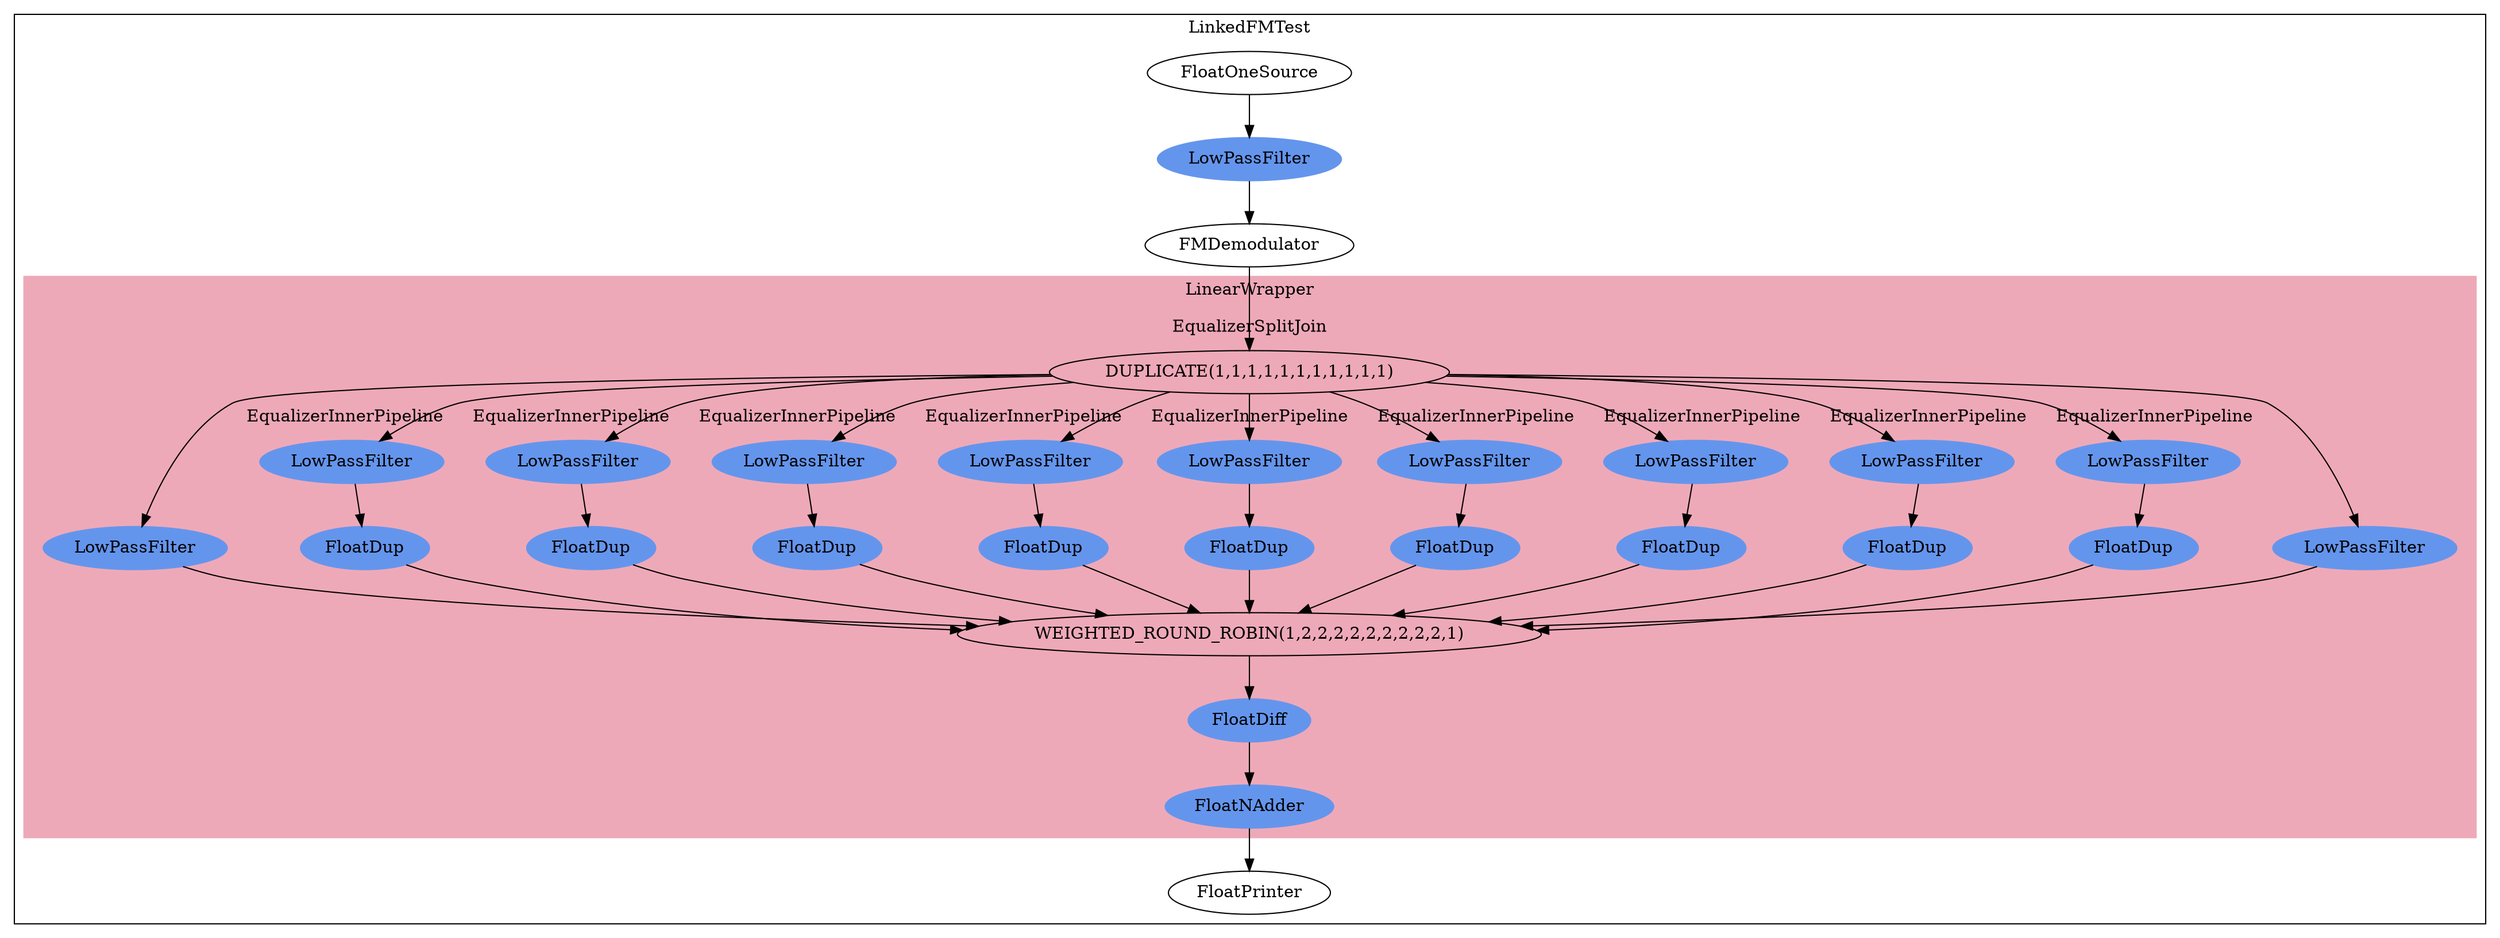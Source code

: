 digraph streamit {
subgraph cluster_node1 {
 label="LinkedFMTest";
node2 [ label="FloatOneSource" ]
node3 [ color=cornflowerblue, style=filled, label="LowPassFilter" ]
node2 -> node3
node4 [ label="FMDemodulator" ]
node3 -> node4
subgraph cluster_node5 {
 color=pink2;
 style=filled;
 label="LinearWrapper\n";
subgraph cluster_node6 {
 color=pink2;
 style=filled;
 label="EqualizerSplitJoin\n";
node7 [ label="DUPLICATE(1,1,1,1,1,1,1,1,1,1,1)" ]
node8 [ label="WEIGHTED_ROUND_ROBIN(1,2,2,2,2,2,2,2,2,2,1)" ]
node9 [ color=cornflowerblue, style=filled, label="LowPassFilter" ]
node7 -> node9
node9 -> node8
subgraph cluster_node10 {
 color=pink2;
 style=filled;
 label="EqualizerInnerPipeline\n";
node11 [ color=cornflowerblue, style=filled, label="LowPassFilter" ]
node12 [ color=cornflowerblue, style=filled, label="FloatDup" ]
node11 -> node12
}
node7 -> node11
node12 -> node8
subgraph cluster_node13 {
 color=pink2;
 style=filled;
 label="EqualizerInnerPipeline\n";
node14 [ color=cornflowerblue, style=filled, label="LowPassFilter" ]
node15 [ color=cornflowerblue, style=filled, label="FloatDup" ]
node14 -> node15
}
node7 -> node14
node15 -> node8
subgraph cluster_node16 {
 color=pink2;
 style=filled;
 label="EqualizerInnerPipeline\n";
node17 [ color=cornflowerblue, style=filled, label="LowPassFilter" ]
node18 [ color=cornflowerblue, style=filled, label="FloatDup" ]
node17 -> node18
}
node7 -> node17
node18 -> node8
subgraph cluster_node19 {
 color=pink2;
 style=filled;
 label="EqualizerInnerPipeline\n";
node20 [ color=cornflowerblue, style=filled, label="LowPassFilter" ]
node21 [ color=cornflowerblue, style=filled, label="FloatDup" ]
node20 -> node21
}
node7 -> node20
node21 -> node8
subgraph cluster_node22 {
 color=pink2;
 style=filled;
 label="EqualizerInnerPipeline\n";
node23 [ color=cornflowerblue, style=filled, label="LowPassFilter" ]
node24 [ color=cornflowerblue, style=filled, label="FloatDup" ]
node23 -> node24
}
node7 -> node23
node24 -> node8
subgraph cluster_node25 {
 color=pink2;
 style=filled;
 label="EqualizerInnerPipeline\n";
node26 [ color=cornflowerblue, style=filled, label="LowPassFilter" ]
node27 [ color=cornflowerblue, style=filled, label="FloatDup" ]
node26 -> node27
}
node7 -> node26
node27 -> node8
subgraph cluster_node28 {
 color=pink2;
 style=filled;
 label="EqualizerInnerPipeline\n";
node29 [ color=cornflowerblue, style=filled, label="LowPassFilter" ]
node30 [ color=cornflowerblue, style=filled, label="FloatDup" ]
node29 -> node30
}
node7 -> node29
node30 -> node8
subgraph cluster_node31 {
 color=pink2;
 style=filled;
 label="EqualizerInnerPipeline\n";
node32 [ color=cornflowerblue, style=filled, label="LowPassFilter" ]
node33 [ color=cornflowerblue, style=filled, label="FloatDup" ]
node32 -> node33
}
node7 -> node32
node33 -> node8
subgraph cluster_node34 {
 color=pink2;
 style=filled;
 label="EqualizerInnerPipeline\n";
node35 [ color=cornflowerblue, style=filled, label="LowPassFilter" ]
node36 [ color=cornflowerblue, style=filled, label="FloatDup" ]
node35 -> node36
}
node7 -> node35
node36 -> node8
node37 [ color=cornflowerblue, style=filled, label="LowPassFilter" ]
node7 -> node37
node37 -> node8
}
node38 [ color=cornflowerblue, style=filled, label="FloatDiff" ]
node8 -> node38
node39 [ color=cornflowerblue, style=filled, label="FloatNAdder" ]
node38 -> node39
}
node4 -> node7
node40 [ label="FloatPrinter" ]
node39 -> node40
}
}
